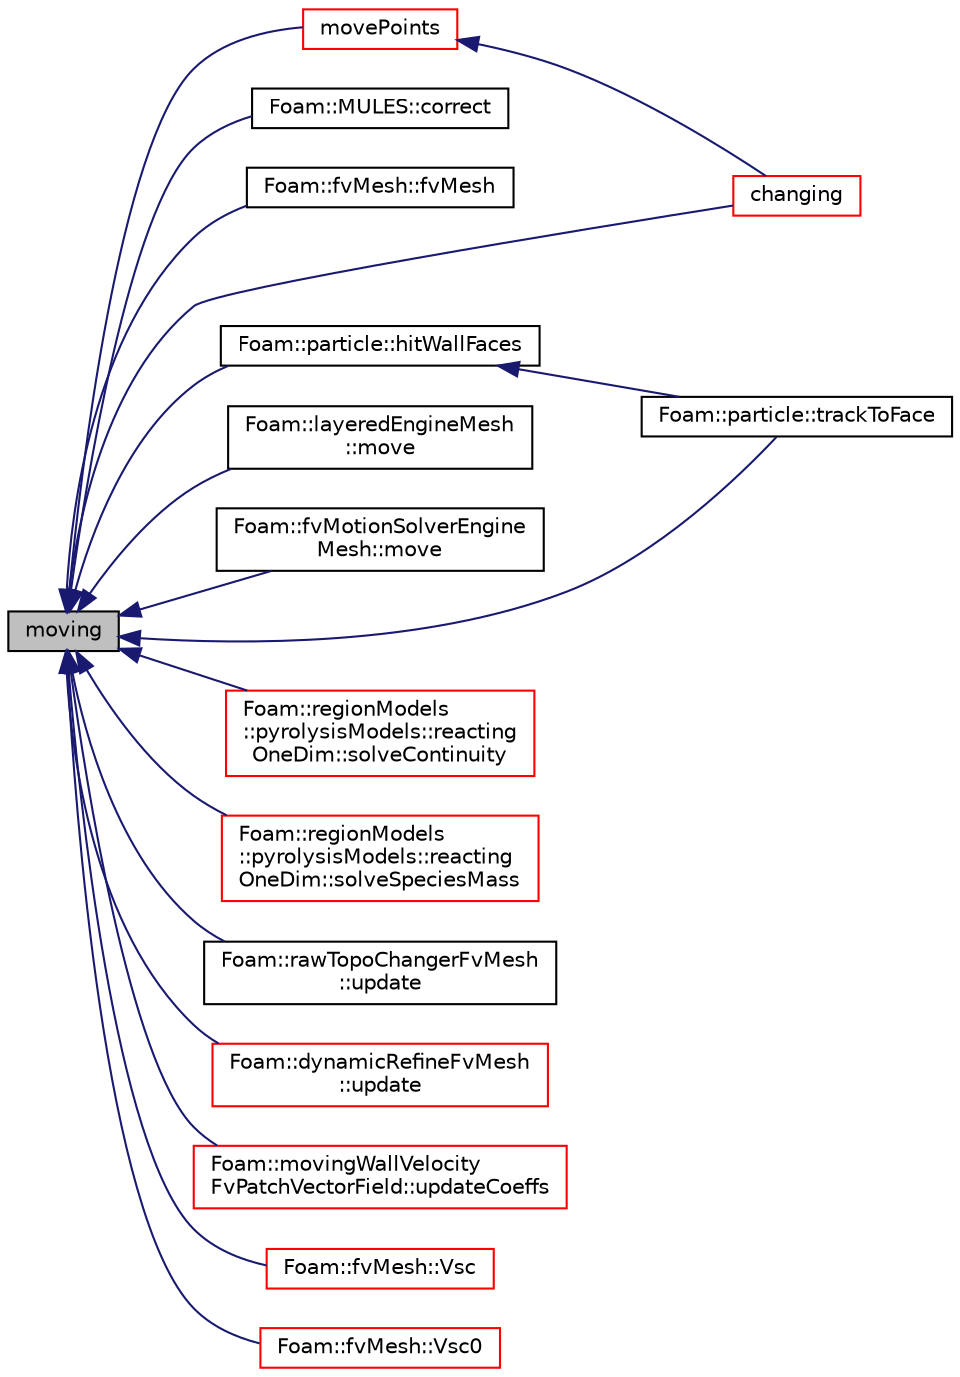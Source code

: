 digraph "moving"
{
  bgcolor="transparent";
  edge [fontname="Helvetica",fontsize="10",labelfontname="Helvetica",labelfontsize="10"];
  node [fontname="Helvetica",fontsize="10",shape=record];
  rankdir="LR";
  Node1 [label="moving",height=0.2,width=0.4,color="black", fillcolor="grey75", style="filled", fontcolor="black"];
  Node1 -> Node2 [dir="back",color="midnightblue",fontsize="10",style="solid",fontname="Helvetica"];
  Node2 [label="changing",height=0.2,width=0.4,color="red",URL="$a01957.html#a1585dc06b64657eac31abd0e385b0e2c",tooltip="Is mesh changing (topology changing and/or moving) "];
  Node1 -> Node3 [dir="back",color="midnightblue",fontsize="10",style="solid",fontname="Helvetica"];
  Node3 [label="Foam::MULES::correct",height=0.2,width=0.4,color="black",URL="$a10952.html#a6bba2fe466f3b69b267b8e0a3bd4bff1"];
  Node1 -> Node4 [dir="back",color="midnightblue",fontsize="10",style="solid",fontname="Helvetica"];
  Node4 [label="Foam::fvMesh::fvMesh",height=0.2,width=0.4,color="black",URL="$a00888.html#a0c27d0e427e192f6dd4cd0efe7fb3baa",tooltip="Construct from IOobject. "];
  Node1 -> Node5 [dir="back",color="midnightblue",fontsize="10",style="solid",fontname="Helvetica"];
  Node5 [label="Foam::particle::hitWallFaces",height=0.2,width=0.4,color="black",URL="$a01815.html#abf78981c0a99e9f135ebc37efcfd1544"];
  Node5 -> Node6 [dir="back",color="midnightblue",fontsize="10",style="solid",fontname="Helvetica"];
  Node6 [label="Foam::particle::trackToFace",height=0.2,width=0.4,color="black",URL="$a01815.html#a843767f232f5b61884dcd757558591e0"];
  Node1 -> Node7 [dir="back",color="midnightblue",fontsize="10",style="solid",fontname="Helvetica"];
  Node7 [label="Foam::layeredEngineMesh\l::move",height=0.2,width=0.4,color="black",URL="$a01302.html#a68c0b61b84e4e095b6463cadc275adae"];
  Node1 -> Node8 [dir="back",color="midnightblue",fontsize="10",style="solid",fontname="Helvetica"];
  Node8 [label="Foam::fvMotionSolverEngine\lMesh::move",height=0.2,width=0.4,color="black",URL="$a00897.html#a68c0b61b84e4e095b6463cadc275adae"];
  Node1 -> Node9 [dir="back",color="midnightblue",fontsize="10",style="solid",fontname="Helvetica"];
  Node9 [label="movePoints",height=0.2,width=0.4,color="red",URL="$a01957.html#a3693c648bea2e99054cbbb75d4bf4e4d",tooltip="Move points, returns volumes swept by faces in motion. "];
  Node9 -> Node2 [dir="back",color="midnightblue",fontsize="10",style="solid",fontname="Helvetica"];
  Node1 -> Node10 [dir="back",color="midnightblue",fontsize="10",style="solid",fontname="Helvetica"];
  Node10 [label="Foam::regionModels\l::pyrolysisModels::reacting\lOneDim::solveContinuity",height=0.2,width=0.4,color="red",URL="$a02144.html#a1a4c7f06441e29b9703723dfd2e5976d",tooltip="Solve continuity equation. "];
  Node1 -> Node11 [dir="back",color="midnightblue",fontsize="10",style="solid",fontname="Helvetica"];
  Node11 [label="Foam::regionModels\l::pyrolysisModels::reacting\lOneDim::solveSpeciesMass",height=0.2,width=0.4,color="red",URL="$a02144.html#a11a62c12f16dc6c9ed50053f4b66d9a1",tooltip="Solve solid species mass conservation. "];
  Node1 -> Node6 [dir="back",color="midnightblue",fontsize="10",style="solid",fontname="Helvetica"];
  Node1 -> Node12 [dir="back",color="midnightblue",fontsize="10",style="solid",fontname="Helvetica"];
  Node12 [label="Foam::rawTopoChangerFvMesh\l::update",height=0.2,width=0.4,color="black",URL="$a02130.html#aa2aac016e2bf7b5bd2b271786c2791aa",tooltip="Update the mesh for both mesh motion and topology change. "];
  Node1 -> Node13 [dir="back",color="midnightblue",fontsize="10",style="solid",fontname="Helvetica"];
  Node13 [label="Foam::dynamicRefineFvMesh\l::update",height=0.2,width=0.4,color="red",URL="$a00612.html#aa2aac016e2bf7b5bd2b271786c2791aa",tooltip="Update the mesh for both mesh motion and topology change. "];
  Node1 -> Node14 [dir="back",color="midnightblue",fontsize="10",style="solid",fontname="Helvetica"];
  Node14 [label="Foam::movingWallVelocity\lFvPatchVectorField::updateCoeffs",height=0.2,width=0.4,color="red",URL="$a01575.html#a7e24eafac629d3733181cd942d4c902f",tooltip="Update the coefficients associated with the patch field. "];
  Node1 -> Node15 [dir="back",color="midnightblue",fontsize="10",style="solid",fontname="Helvetica"];
  Node15 [label="Foam::fvMesh::Vsc",height=0.2,width=0.4,color="red",URL="$a00888.html#a7dc9aff275702593c6a5373330a5397f",tooltip="Return sub-cycle cell volumes. "];
  Node1 -> Node16 [dir="back",color="midnightblue",fontsize="10",style="solid",fontname="Helvetica"];
  Node16 [label="Foam::fvMesh::Vsc0",height=0.2,width=0.4,color="red",URL="$a00888.html#a56b81decf9a2b36a2786e30ccb725f1e",tooltip="Return sub-cycl old-time cell volumes. "];
}
